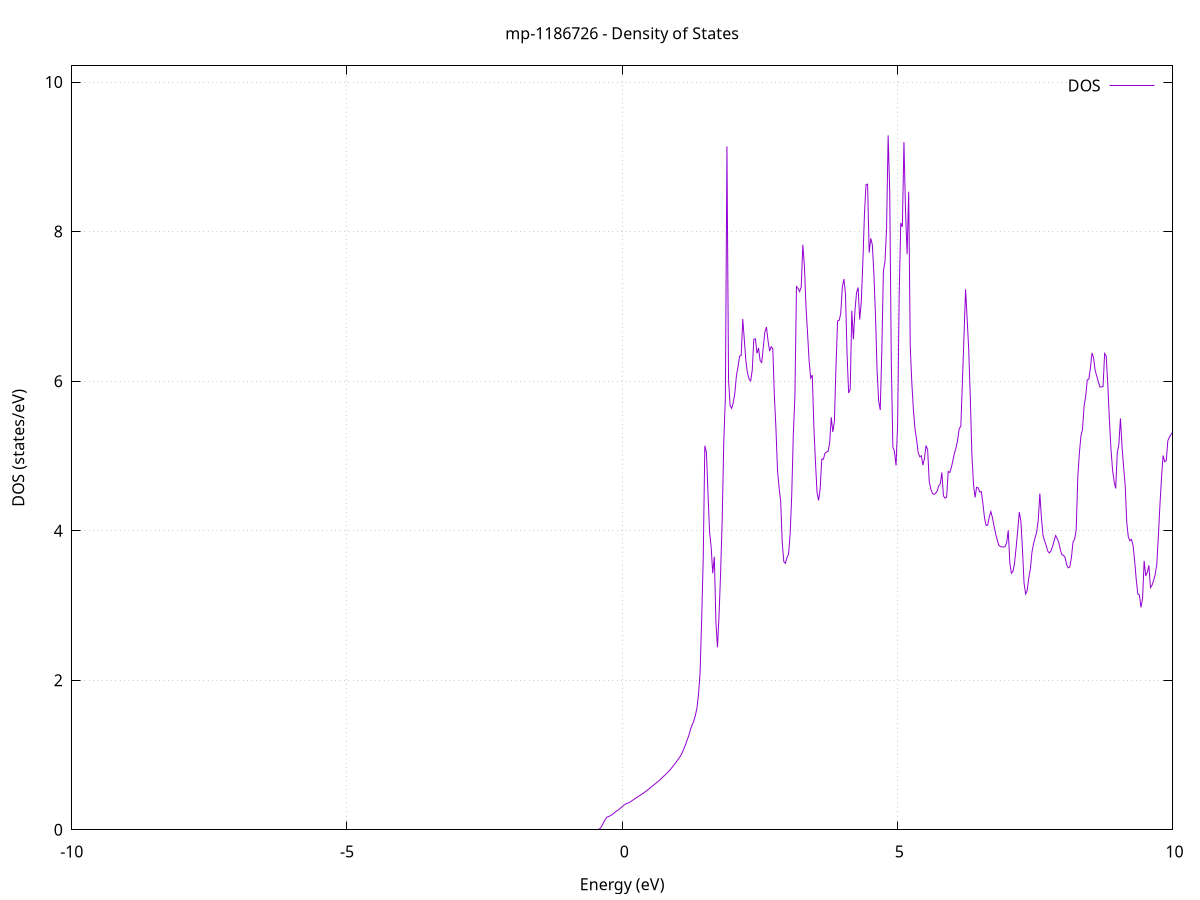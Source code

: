 set title 'mp-1186726 - Density of States'
set xlabel 'Energy (eV)'
set ylabel 'DOS (states/eV)'
set grid
set xrange [-10:10]
set yrange [0:10.216]
set xzeroaxis lt -1
set terminal png size 800,600
set output 'mp-1186726_dos_gnuplot.png'
plot '-' using 1:2 with lines title 'DOS'
-39.471600 0.000000
-39.442800 0.000000
-39.414100 0.000000
-39.385400 0.000000
-39.356700 0.000000
-39.328000 0.000000
-39.299300 0.000000
-39.270600 0.000000
-39.241900 0.000000
-39.213100 0.000000
-39.184400 0.000000
-39.155700 0.000000
-39.127000 0.000000
-39.098300 0.000000
-39.069600 0.000000
-39.040900 0.000000
-39.012100 0.000000
-38.983400 0.000000
-38.954700 0.000000
-38.926000 0.000000
-38.897300 0.000000
-38.868600 0.000000
-38.839900 0.000000
-38.811200 0.000000
-38.782400 0.000000
-38.753700 0.000000
-38.725000 0.000000
-38.696300 0.000000
-38.667600 0.000000
-38.638900 0.000000
-38.610200 0.000000
-38.581400 0.000000
-38.552700 0.000000
-38.524000 0.000000
-38.495300 0.000000
-38.466600 0.000000
-38.437900 0.000000
-38.409200 0.000000
-38.380500 0.000000
-38.351700 0.000000
-38.323000 0.000000
-38.294300 0.000000
-38.265600 0.000000
-38.236900 0.000000
-38.208200 0.000000
-38.179500 0.000000
-38.150700 0.000000
-38.122000 0.000000
-38.093300 0.000000
-38.064600 0.000000
-38.035900 0.000000
-38.007200 0.000000
-37.978500 0.000000
-37.949800 0.000000
-37.921000 0.000000
-37.892300 0.000000
-37.863600 0.000000
-37.834900 0.000000
-37.806200 0.000000
-37.777500 0.000000
-37.748800 0.000000
-37.720000 0.000000
-37.691300 0.000000
-37.662600 0.000000
-37.633900 0.000000
-37.605200 0.000000
-37.576500 0.000000
-37.547800 0.000000
-37.519100 0.000000
-37.490300 0.000000
-37.461600 0.000000
-37.432900 0.000000
-37.404200 0.000000
-37.375500 0.000000
-37.346800 0.000000
-37.318100 0.000000
-37.289300 0.000000
-37.260600 0.000000
-37.231900 0.000000
-37.203200 0.000000
-37.174500 0.000000
-37.145800 0.000000
-37.117100 0.000000
-37.088400 0.000000
-37.059600 0.000000
-37.030900 0.000000
-37.002200 0.000000
-36.973500 0.000000
-36.944800 0.000000
-36.916100 0.000000
-36.887400 0.000000
-36.858600 0.000000
-36.829900 0.000000
-36.801200 0.000000
-36.772500 0.000000
-36.743800 0.000000
-36.715100 0.000000
-36.686400 0.000000
-36.657600 0.000000
-36.628900 0.000000
-36.600200 0.000000
-36.571500 0.000000
-36.542800 0.000000
-36.514100 0.000000
-36.485400 0.000000
-36.456700 0.000000
-36.427900 0.000000
-36.399200 0.000000
-36.370500 0.000000
-36.341800 0.000000
-36.313100 0.000000
-36.284400 0.000000
-36.255700 0.000000
-36.226900 0.000000
-36.198200 0.000000
-36.169500 0.000000
-36.140800 0.000000
-36.112100 0.000000
-36.083400 0.000000
-36.054700 0.000000
-36.026000 0.000000
-35.997200 0.000000
-35.968500 0.000000
-35.939800 0.000000
-35.911100 0.000000
-35.882400 0.000000
-35.853700 0.000000
-35.825000 0.000000
-35.796200 0.000000
-35.767500 0.000000
-35.738800 0.000000
-35.710100 0.000000
-35.681400 0.000000
-35.652700 0.000000
-35.624000 0.000000
-35.595300 0.000000
-35.566500 0.000000
-35.537800 0.000000
-35.509100 0.000000
-35.480400 0.000000
-35.451700 0.000000
-35.423000 0.000000
-35.394300 0.000000
-35.365500 0.000000
-35.336800 0.000000
-35.308100 0.000000
-35.279400 0.000000
-35.250700 0.000000
-35.222000 0.000000
-35.193300 0.000000
-35.164600 0.000000
-35.135800 0.000000
-35.107100 0.000000
-35.078400 0.000000
-35.049700 0.000000
-35.021000 0.000000
-34.992300 0.000000
-34.963600 0.000000
-34.934800 0.000000
-34.906100 0.000000
-34.877400 0.000000
-34.848700 0.000000
-34.820000 0.000000
-34.791300 0.000000
-34.762600 0.000000
-34.733900 0.000000
-34.705100 0.000000
-34.676400 0.000000
-34.647700 0.000000
-34.619000 0.000000
-34.590300 0.000000
-34.561600 0.000000
-34.532900 0.000000
-34.504100 0.000000
-34.475400 0.000000
-34.446700 0.000000
-34.418000 0.000000
-34.389300 0.000000
-34.360600 0.000000
-34.331900 0.000000
-34.303200 0.000000
-34.274400 0.000000
-34.245700 0.000000
-34.217000 0.000000
-34.188300 0.000000
-34.159600 0.000000
-34.130900 0.000000
-34.102200 0.000000
-34.073400 0.000000
-34.044700 0.000000
-34.016000 0.000000
-33.987300 0.000000
-33.958600 0.000000
-33.929900 0.000000
-33.901200 0.000000
-33.872500 0.000000
-33.843700 0.000000
-33.815000 0.000000
-33.786300 0.000000
-33.757600 0.000000
-33.728900 0.000000
-33.700200 0.000000
-33.671500 0.000000
-33.642700 0.000000
-33.614000 0.000000
-33.585300 0.000000
-33.556600 0.000000
-33.527900 0.000000
-33.499200 0.000000
-33.470500 0.000000
-33.441700 0.000000
-33.413000 0.000000
-33.384300 0.000000
-33.355600 0.000000
-33.326900 0.000000
-33.298200 0.000000
-33.269500 0.000000
-33.240800 0.000000
-33.212000 0.000000
-33.183300 0.000000
-33.154600 0.000000
-33.125900 0.000000
-33.097200 0.000000
-33.068500 0.000000
-33.039800 0.000000
-33.011000 0.000000
-32.982300 0.000000
-32.953600 0.000000
-32.924900 0.000000
-32.896200 0.000000
-32.867500 0.000000
-32.838800 0.000000
-32.810100 0.023000
-32.781300 17.461200
-32.752600 50.785400
-32.723900 35.321700
-32.695200 70.870300
-32.666500 26.586000
-32.637800 0.000000
-32.609100 0.000000
-32.580300 0.000000
-32.551600 0.000000
-32.522900 0.000000
-32.494200 0.000000
-32.465500 0.000000
-32.436800 0.000000
-32.408100 0.000000
-32.379400 0.000000
-32.350600 0.000000
-32.321900 0.000000
-32.293200 0.000000
-32.264500 0.000000
-32.235800 0.000000
-32.207100 0.000000
-32.178400 0.000000
-32.149600 0.000000
-32.120900 0.000000
-32.092200 0.000000
-32.063500 0.000000
-32.034800 0.000000
-32.006100 0.000000
-31.977400 0.000000
-31.948700 0.000000
-31.919900 0.000000
-31.891200 0.000000
-31.862500 0.000000
-31.833800 0.000000
-31.805100 0.000000
-31.776400 0.000000
-31.747700 0.000000
-31.718900 0.000000
-31.690200 0.000000
-31.661500 0.000000
-31.632800 0.000000
-31.604100 0.000000
-31.575400 0.000000
-31.546700 0.000000
-31.518000 0.000000
-31.489200 0.000000
-31.460500 0.000000
-31.431800 0.000000
-31.403100 0.000000
-31.374400 0.000000
-31.345700 0.000000
-31.317000 0.000000
-31.288200 0.000000
-31.259500 0.000000
-31.230800 0.000000
-31.202100 0.000000
-31.173400 0.000000
-31.144700 0.000000
-31.116000 0.000000
-31.087300 0.000000
-31.058500 0.000000
-31.029800 0.000000
-31.001100 0.000000
-30.972400 0.000000
-30.943700 0.000000
-30.915000 0.000000
-30.886300 0.000000
-30.857500 0.000000
-30.828800 0.000000
-30.800100 0.000000
-30.771400 0.000000
-30.742700 0.000000
-30.714000 0.000000
-30.685300 0.000000
-30.656600 0.000000
-30.627800 0.000000
-30.599100 0.000000
-30.570400 0.000000
-30.541700 0.000000
-30.513000 0.000000
-30.484300 0.000000
-30.455600 0.000000
-30.426800 0.000000
-30.398100 0.000000
-30.369400 0.000000
-30.340700 0.000000
-30.312000 0.000000
-30.283300 0.000000
-30.254600 0.000000
-30.225900 0.000000
-30.197100 0.000000
-30.168400 0.000000
-30.139700 0.000000
-30.111000 0.000000
-30.082300 0.000000
-30.053600 0.000000
-30.024900 0.000000
-29.996100 0.000000
-29.967400 0.000000
-29.938700 0.000000
-29.910000 0.000000
-29.881300 0.000000
-29.852600 0.000000
-29.823900 0.000000
-29.795100 0.000000
-29.766400 0.000000
-29.737700 0.000000
-29.709000 0.000000
-29.680300 0.000000
-29.651600 0.000000
-29.622900 0.000000
-29.594200 0.000000
-29.565400 0.000000
-29.536700 0.000000
-29.508000 0.000000
-29.479300 0.000000
-29.450600 0.000000
-29.421900 0.000000
-29.393200 0.000000
-29.364400 0.000000
-29.335700 0.000000
-29.307000 0.000000
-29.278300 0.000000
-29.249600 0.000000
-29.220900 0.000000
-29.192200 0.000000
-29.163500 0.000000
-29.134700 0.000000
-29.106000 0.000000
-29.077300 0.000000
-29.048600 0.000000
-29.019900 0.000000
-28.991200 0.000000
-28.962500 0.000000
-28.933700 0.000000
-28.905000 0.000000
-28.876300 0.000000
-28.847600 0.000000
-28.818900 0.000000
-28.790200 0.000000
-28.761500 0.000000
-28.732800 0.000000
-28.704000 0.000000
-28.675300 0.000000
-28.646600 0.000000
-28.617900 0.000000
-28.589200 0.000000
-28.560500 0.000000
-28.531800 0.000000
-28.503000 0.000000
-28.474300 0.000000
-28.445600 0.000000
-28.416900 0.000000
-28.388200 0.000000
-28.359500 0.000000
-28.330800 0.000000
-28.302100 0.000000
-28.273300 0.000000
-28.244600 0.000000
-28.215900 0.000000
-28.187200 0.000000
-28.158500 0.000000
-28.129800 0.000000
-28.101100 0.000000
-28.072300 0.000000
-28.043600 0.000000
-28.014900 0.000000
-27.986200 0.000000
-27.957500 0.000000
-27.928800 0.000000
-27.900100 0.000000
-27.871400 0.000000
-27.842600 0.000000
-27.813900 0.000000
-27.785200 0.000000
-27.756500 0.000000
-27.727800 0.000000
-27.699100 0.000000
-27.670400 0.000000
-27.641600 0.000000
-27.612900 0.000000
-27.584200 0.000000
-27.555500 0.000000
-27.526800 0.000000
-27.498100 0.000000
-27.469400 0.000000
-27.440700 0.000000
-27.411900 0.000000
-27.383200 0.000000
-27.354500 0.000000
-27.325800 0.000000
-27.297100 0.000000
-27.268400 0.000000
-27.239700 0.000000
-27.210900 0.000000
-27.182200 0.000000
-27.153500 0.000000
-27.124800 0.000000
-27.096100 0.000000
-27.067400 0.000000
-27.038700 0.000000
-27.010000 0.000000
-26.981200 0.000000
-26.952500 0.000000
-26.923800 0.000000
-26.895100 0.000000
-26.866400 0.000000
-26.837700 0.000000
-26.809000 0.000000
-26.780200 0.000000
-26.751500 0.000000
-26.722800 0.000000
-26.694100 0.000000
-26.665400 0.000000
-26.636700 0.000000
-26.608000 0.000000
-26.579200 0.000000
-26.550500 0.000000
-26.521800 0.000000
-26.493100 0.000000
-26.464400 0.000000
-26.435700 0.000000
-26.407000 0.000000
-26.378300 0.000000
-26.349500 0.000000
-26.320800 0.000000
-26.292100 0.000000
-26.263400 0.000000
-26.234700 0.000000
-26.206000 0.000000
-26.177300 0.000000
-26.148500 0.000000
-26.119800 0.000000
-26.091100 0.000000
-26.062400 0.000000
-26.033700 0.000000
-26.005000 0.000000
-25.976300 0.000000
-25.947600 0.000000
-25.918800 0.000000
-25.890100 0.000000
-25.861400 0.000000
-25.832700 0.000000
-25.804000 0.000000
-25.775300 0.000000
-25.746600 0.000000
-25.717800 0.000000
-25.689100 0.000000
-25.660400 0.000000
-25.631700 0.000000
-25.603000 0.000000
-25.574300 0.000000
-25.545600 0.000000
-25.516900 0.000000
-25.488100 0.000000
-25.459400 0.000000
-25.430700 0.000000
-25.402000 0.000000
-25.373300 0.000000
-25.344600 0.000000
-25.315900 0.000000
-25.287100 0.000000
-25.258400 0.000000
-25.229700 0.000000
-25.201000 0.000000
-25.172300 0.000000
-25.143600 0.000000
-25.114900 0.000000
-25.086200 0.000000
-25.057400 0.000000
-25.028700 0.000000
-25.000000 0.000000
-24.971300 0.000000
-24.942600 0.000000
-24.913900 0.000000
-24.885200 0.000000
-24.856400 0.000000
-24.827700 0.000000
-24.799000 0.000000
-24.770300 0.000000
-24.741600 0.000000
-24.712900 0.000000
-24.684200 0.000000
-24.655500 0.000000
-24.626700 0.000000
-24.598000 0.000000
-24.569300 0.000000
-24.540600 0.000000
-24.511900 0.000000
-24.483200 0.000000
-24.454500 0.000000
-24.425700 0.000000
-24.397000 0.000000
-24.368300 0.000000
-24.339600 0.000000
-24.310900 0.000000
-24.282200 0.000000
-24.253500 0.000000
-24.224800 0.000000
-24.196000 0.000000
-24.167300 0.000000
-24.138600 0.000000
-24.109900 0.000000
-24.081200 0.000000
-24.052500 0.000000
-24.023800 0.000000
-23.995000 0.000000
-23.966300 0.000000
-23.937600 0.000000
-23.908900 0.000000
-23.880200 0.000000
-23.851500 0.000000
-23.822800 0.000000
-23.794100 0.000000
-23.765300 0.000000
-23.736600 0.000000
-23.707900 0.000000
-23.679200 0.000000
-23.650500 0.000000
-23.621800 0.000000
-23.593100 0.000000
-23.564300 0.000000
-23.535600 0.000000
-23.506900 0.000000
-23.478200 0.000000
-23.449500 0.000000
-23.420800 0.000000
-23.392100 0.000000
-23.363300 0.000000
-23.334600 0.000000
-23.305900 0.000000
-23.277200 0.000000
-23.248500 0.000000
-23.219800 0.000000
-23.191100 0.000000
-23.162400 0.000000
-23.133600 0.000000
-23.104900 0.000000
-23.076200 0.000000
-23.047500 0.000000
-23.018800 0.000000
-22.990100 0.000000
-22.961400 0.000000
-22.932600 0.000000
-22.903900 0.000000
-22.875200 0.000000
-22.846500 0.000000
-22.817800 0.000000
-22.789100 0.000000
-22.760400 0.000000
-22.731700 0.000000
-22.702900 0.000000
-22.674200 0.000000
-22.645500 0.000000
-22.616800 0.000000
-22.588100 0.000000
-22.559400 0.000000
-22.530700 0.000000
-22.501900 0.000000
-22.473200 0.000000
-22.444500 0.000000
-22.415800 0.000000
-22.387100 0.000000
-22.358400 0.000000
-22.329700 0.000000
-22.301000 0.000000
-22.272200 0.000000
-22.243500 0.000000
-22.214800 0.000000
-22.186100 0.000000
-22.157400 0.000000
-22.128700 0.000000
-22.100000 0.000000
-22.071200 0.000000
-22.042500 0.000000
-22.013800 0.000000
-21.985100 0.000000
-21.956400 0.000000
-21.927700 0.000000
-21.899000 0.000000
-21.870300 0.000000
-21.841500 0.000000
-21.812800 0.000000
-21.784100 0.000000
-21.755400 0.000000
-21.726700 0.000000
-21.698000 0.000000
-21.669300 0.000000
-21.640500 0.000000
-21.611800 0.000000
-21.583100 0.000000
-21.554400 0.000000
-21.525700 0.000000
-21.497000 0.000000
-21.468300 0.000000
-21.439600 0.000000
-21.410800 0.000000
-21.382100 0.000000
-21.353400 0.000000
-21.324700 0.000000
-21.296000 0.000000
-21.267300 0.000000
-21.238600 0.000000
-21.209800 0.000000
-21.181100 0.000000
-21.152400 0.000000
-21.123700 0.000000
-21.095000 0.000000
-21.066300 0.000000
-21.037600 0.000000
-21.008900 0.000000
-20.980100 0.000000
-20.951400 0.000000
-20.922700 0.000000
-20.894000 0.000000
-20.865300 0.000000
-20.836600 0.000000
-20.807900 0.000000
-20.779100 0.000000
-20.750400 0.000000
-20.721700 0.000000
-20.693000 0.000000
-20.664300 0.000000
-20.635600 0.000000
-20.606900 0.000000
-20.578200 0.000000
-20.549400 0.000000
-20.520700 0.000000
-20.492000 0.000000
-20.463300 0.000000
-20.434600 0.000000
-20.405900 0.000000
-20.377200 0.000000
-20.348400 0.000000
-20.319700 0.000000
-20.291000 0.000000
-20.262300 0.000000
-20.233600 0.000000
-20.204900 0.000000
-20.176200 0.000000
-20.147500 0.000000
-20.118700 0.000000
-20.090000 0.000000
-20.061300 0.000000
-20.032600 0.000000
-20.003900 0.000000
-19.975200 0.000000
-19.946500 0.000000
-19.917700 0.000000
-19.889000 0.000000
-19.860300 0.000000
-19.831600 0.000000
-19.802900 0.000000
-19.774200 0.000000
-19.745500 0.000000
-19.716700 0.000000
-19.688000 0.000000
-19.659300 0.000000
-19.630600 0.000000
-19.601900 0.000000
-19.573200 0.000000
-19.544500 0.000000
-19.515800 0.000000
-19.487000 0.000000
-19.458300 0.000000
-19.429600 0.000000
-19.400900 0.000000
-19.372200 0.000000
-19.343500 0.000000
-19.314800 0.000000
-19.286000 0.000000
-19.257300 0.000000
-19.228600 0.000000
-19.199900 0.000000
-19.171200 0.000000
-19.142500 0.000000
-19.113800 0.000000
-19.085100 0.000000
-19.056300 0.000000
-19.027600 0.000000
-18.998900 0.000000
-18.970200 0.000000
-18.941500 0.000000
-18.912800 0.000000
-18.884100 0.000000
-18.855300 0.000000
-18.826600 0.000000
-18.797900 0.000000
-18.769200 0.000000
-18.740500 0.000000
-18.711800 0.000000
-18.683100 0.000000
-18.654400 0.000000
-18.625600 0.000000
-18.596900 0.000000
-18.568200 0.000000
-18.539500 0.000000
-18.510800 0.000000
-18.482100 0.000000
-18.453400 0.000000
-18.424600 0.000000
-18.395900 0.000000
-18.367200 0.000000
-18.338500 0.000000
-18.309800 0.000000
-18.281100 0.000000
-18.252400 0.000000
-18.223700 0.000000
-18.194900 0.000000
-18.166200 0.000000
-18.137500 0.000000
-18.108800 0.000000
-18.080100 0.000000
-18.051400 0.000000
-18.022700 0.000000
-17.993900 0.000000
-17.965200 0.000000
-17.936500 0.000000
-17.907800 0.000000
-17.879100 0.000000
-17.850400 0.000000
-17.821700 0.000000
-17.793000 0.000000
-17.764200 0.000000
-17.735500 0.000000
-17.706800 0.000000
-17.678100 0.000000
-17.649400 0.000000
-17.620700 0.000000
-17.592000 0.000000
-17.563200 0.000000
-17.534500 0.000000
-17.505800 0.000000
-17.477100 0.000000
-17.448400 0.000000
-17.419700 0.000000
-17.391000 0.000000
-17.362300 0.000000
-17.333500 0.000000
-17.304800 0.000000
-17.276100 0.000000
-17.247400 0.000000
-17.218700 0.000000
-17.190000 0.000000
-17.161300 0.000000
-17.132500 0.000000
-17.103800 0.000000
-17.075100 0.000000
-17.046400 0.000000
-17.017700 0.000000
-16.989000 0.000000
-16.960300 0.000000
-16.931600 0.000000
-16.902800 0.000000
-16.874100 0.000000
-16.845400 0.000000
-16.816700 0.000000
-16.788000 0.000000
-16.759300 0.000000
-16.730600 0.000000
-16.701800 0.000000
-16.673100 0.000000
-16.644400 0.000000
-16.615700 0.000000
-16.587000 0.000000
-16.558300 0.000000
-16.529600 2.778400
-16.500800 17.483300
-16.472100 180.950000
-16.443400 111.998100
-16.414700 0.000000
-16.386000 0.000000
-16.357300 0.000000
-16.328600 0.000000
-16.299900 0.000000
-16.271100 0.000000
-16.242400 0.000000
-16.213700 0.000000
-16.185000 0.000000
-16.156300 0.000000
-16.127600 0.000000
-16.098900 0.000000
-16.070100 0.000000
-16.041400 0.000000
-16.012700 0.000000
-15.984000 0.000000
-15.955300 0.000000
-15.926600 0.000000
-15.897900 0.000000
-15.869200 0.000000
-15.840400 0.000000
-15.811700 0.000000
-15.783000 0.000000
-15.754300 0.000000
-15.725600 0.000000
-15.696900 0.000000
-15.668200 0.000000
-15.639400 0.000000
-15.610700 0.000000
-15.582000 0.000000
-15.553300 0.000000
-15.524600 0.000000
-15.495900 0.000000
-15.467200 0.000000
-15.438500 0.000000
-15.409700 0.000000
-15.381000 0.000000
-15.352300 0.000000
-15.323600 2.869200
-15.294900 6.131300
-15.266200 7.547600
-15.237500 9.651800
-15.208700 13.500300
-15.180000 14.794000
-15.151300 16.341700
-15.122600 13.351800
-15.093900 22.859800
-15.065200 22.363700
-15.036500 16.839900
-15.007800 40.234300
-14.979000 17.235000
-14.950300 5.604100
-14.921600 11.435200
-14.892900 23.052100
-14.864200 21.247500
-14.835500 15.689100
-14.806800 19.904400
-14.778000 27.163700
-14.749300 21.876000
-14.720600 22.409700
-14.691900 21.757600
-14.663200 21.426600
-14.634500 33.295300
-14.605800 24.805500
-14.577100 24.858200
-14.548300 42.237300
-14.519600 49.398400
-14.490900 37.647800
-14.462200 0.912500
-14.433500 0.000000
-14.404800 0.000000
-14.376100 0.000000
-14.347300 0.000000
-14.318600 0.000000
-14.289900 0.000000
-14.261200 0.000000
-14.232500 0.000000
-14.203800 0.000000
-14.175100 0.000000
-14.146400 0.000000
-14.117600 0.000000
-14.088900 0.000000
-14.060200 0.000000
-14.031500 0.000000
-14.002800 0.000000
-13.974100 0.000000
-13.945400 0.000000
-13.916600 0.000000
-13.887900 0.000000
-13.859200 0.000000
-13.830500 0.000000
-13.801800 0.000000
-13.773100 0.000000
-13.744400 0.000000
-13.715700 0.000000
-13.686900 0.000000
-13.658200 0.000000
-13.629500 0.000000
-13.600800 0.000000
-13.572100 0.000000
-13.543400 0.000000
-13.514700 0.000000
-13.485900 0.000000
-13.457200 0.000000
-13.428500 0.000000
-13.399800 0.000000
-13.371100 0.000000
-13.342400 0.000000
-13.313700 0.000000
-13.285000 0.000000
-13.256200 0.000000
-13.227500 0.000000
-13.198800 0.000000
-13.170100 0.000000
-13.141400 0.000000
-13.112700 0.000000
-13.084000 0.000000
-13.055200 0.000000
-13.026500 0.000000
-12.997800 0.000000
-12.969100 0.000000
-12.940400 0.000000
-12.911700 0.000000
-12.883000 0.000000
-12.854200 0.000000
-12.825500 0.000000
-12.796800 0.000000
-12.768100 0.000000
-12.739400 0.000000
-12.710700 0.000000
-12.682000 0.000000
-12.653300 0.000000
-12.624500 0.000000
-12.595800 0.000000
-12.567100 0.000000
-12.538400 0.000000
-12.509700 0.000000
-12.481000 0.000000
-12.452300 0.000000
-12.423500 0.000000
-12.394800 0.000000
-12.366100 0.000000
-12.337400 0.000000
-12.308700 0.000000
-12.280000 0.000000
-12.251300 0.000000
-12.222600 0.000000
-12.193800 0.000000
-12.165100 0.000000
-12.136400 0.000000
-12.107700 0.000000
-12.079000 0.000000
-12.050300 0.000000
-12.021600 0.000000
-11.992800 0.000000
-11.964100 0.000000
-11.935400 0.000000
-11.906700 0.000000
-11.878000 0.000000
-11.849300 0.000000
-11.820600 0.000000
-11.791900 0.000000
-11.763100 0.000000
-11.734400 0.000000
-11.705700 0.000000
-11.677000 0.000000
-11.648300 0.000000
-11.619600 0.000000
-11.590900 0.000000
-11.562100 0.000000
-11.533400 0.000000
-11.504700 0.000000
-11.476000 0.000000
-11.447300 0.000000
-11.418600 0.000000
-11.389900 0.000000
-11.361200 0.000000
-11.332400 0.000000
-11.303700 0.000000
-11.275000 0.000000
-11.246300 0.000000
-11.217600 0.000000
-11.188900 0.000000
-11.160200 0.000000
-11.131400 0.000000
-11.102700 0.000000
-11.074000 0.000000
-11.045300 0.000000
-11.016600 0.000000
-10.987900 0.000000
-10.959200 0.000000
-10.930500 0.000000
-10.901700 0.000000
-10.873000 0.000000
-10.844300 0.000000
-10.815600 0.000000
-10.786900 0.000000
-10.758200 0.000000
-10.729500 0.000000
-10.700700 0.000000
-10.672000 0.000000
-10.643300 0.000000
-10.614600 0.000000
-10.585900 0.000000
-10.557200 0.000000
-10.528500 0.000000
-10.499800 0.000000
-10.471000 0.000000
-10.442300 0.000000
-10.413600 0.000000
-10.384900 0.000000
-10.356200 0.000000
-10.327500 0.000000
-10.298800 0.000000
-10.270000 0.000000
-10.241300 0.000000
-10.212600 0.000000
-10.183900 0.000000
-10.155200 0.000000
-10.126500 0.000000
-10.097800 0.000000
-10.069100 0.000000
-10.040300 0.000000
-10.011600 0.000000
-9.982900 0.000000
-9.954200 0.000000
-9.925500 0.000000
-9.896800 0.000000
-9.868100 0.000000
-9.839300 0.000000
-9.810600 0.000000
-9.781900 0.000000
-9.753200 0.000000
-9.724500 0.000000
-9.695800 0.000000
-9.667100 0.000000
-9.638300 0.000000
-9.609600 0.000000
-9.580900 0.000000
-9.552200 0.000000
-9.523500 0.000000
-9.494800 0.000000
-9.466100 0.000000
-9.437400 0.000000
-9.408600 0.000000
-9.379900 0.000000
-9.351200 0.000000
-9.322500 0.000000
-9.293800 0.000000
-9.265100 0.000000
-9.236400 0.000000
-9.207600 0.000000
-9.178900 0.000000
-9.150200 0.000000
-9.121500 0.000000
-9.092800 0.000000
-9.064100 0.000000
-9.035400 0.000000
-9.006700 0.000000
-8.977900 0.000000
-8.949200 0.000000
-8.920500 0.000000
-8.891800 0.000000
-8.863100 0.000000
-8.834400 0.000000
-8.805700 0.000000
-8.776900 0.000000
-8.748200 0.000000
-8.719500 0.000000
-8.690800 0.000000
-8.662100 0.000000
-8.633400 0.000000
-8.604700 0.000000
-8.576000 0.000000
-8.547200 0.000000
-8.518500 0.000000
-8.489800 0.000000
-8.461100 0.000000
-8.432400 0.000000
-8.403700 0.000000
-8.375000 0.000000
-8.346200 0.000000
-8.317500 0.000000
-8.288800 0.000000
-8.260100 0.000000
-8.231400 0.000000
-8.202700 0.000000
-8.174000 0.000000
-8.145300 0.000000
-8.116500 0.000000
-8.087800 0.000000
-8.059100 0.000000
-8.030400 0.000000
-8.001700 0.000000
-7.973000 0.000000
-7.944300 0.000000
-7.915500 0.000000
-7.886800 0.000000
-7.858100 0.000000
-7.829400 0.000000
-7.800700 0.000000
-7.772000 0.000000
-7.743300 0.000000
-7.714600 0.000000
-7.685800 0.000000
-7.657100 0.000000
-7.628400 0.000000
-7.599700 0.000000
-7.571000 0.000000
-7.542300 0.000000
-7.513600 0.000000
-7.484800 0.000000
-7.456100 0.000000
-7.427400 0.000000
-7.398700 0.000000
-7.370000 0.000000
-7.341300 0.000000
-7.312600 0.000000
-7.283900 0.000000
-7.255100 0.000000
-7.226400 0.000000
-7.197700 0.000000
-7.169000 0.000000
-7.140300 0.000000
-7.111600 0.000000
-7.082900 0.000000
-7.054100 0.000000
-7.025400 0.000000
-6.996700 0.000000
-6.968000 0.000000
-6.939300 0.000000
-6.910600 0.000000
-6.881900 0.000000
-6.853200 0.000000
-6.824400 0.000000
-6.795700 0.000000
-6.767000 0.000000
-6.738300 0.000000
-6.709600 0.000000
-6.680900 0.000000
-6.652200 0.000000
-6.623400 0.000000
-6.594700 0.000000
-6.566000 0.000000
-6.537300 0.000000
-6.508600 0.000000
-6.479900 0.000000
-6.451200 0.000000
-6.422500 0.000000
-6.393700 0.000000
-6.365000 0.000000
-6.336300 0.000000
-6.307600 0.000000
-6.278900 0.000000
-6.250200 0.000000
-6.221500 0.000000
-6.192700 0.000000
-6.164000 0.000000
-6.135300 0.000000
-6.106600 0.000000
-6.077900 0.000000
-6.049200 0.000000
-6.020500 0.000000
-5.991700 0.000000
-5.963000 0.000000
-5.934300 0.000000
-5.905600 0.000000
-5.876900 0.000000
-5.848200 0.000000
-5.819500 0.000000
-5.790800 0.000000
-5.762000 0.000000
-5.733300 0.000000
-5.704600 0.000000
-5.675900 0.000000
-5.647200 0.000000
-5.618500 0.000000
-5.589800 0.000000
-5.561000 0.000000
-5.532300 0.000000
-5.503600 0.000000
-5.474900 0.000000
-5.446200 0.000000
-5.417500 0.000000
-5.388800 0.000000
-5.360100 0.000000
-5.331300 0.000000
-5.302600 0.000000
-5.273900 0.000000
-5.245200 0.000000
-5.216500 0.000000
-5.187800 0.000000
-5.159100 0.000000
-5.130300 0.000000
-5.101600 0.000000
-5.072900 0.000000
-5.044200 0.000000
-5.015500 0.000000
-4.986800 0.000000
-4.958100 0.000000
-4.929400 0.000000
-4.900600 0.000000
-4.871900 0.000000
-4.843200 0.000000
-4.814500 0.000000
-4.785800 0.000000
-4.757100 0.000000
-4.728400 0.000000
-4.699600 0.000000
-4.670900 0.000000
-4.642200 0.000000
-4.613500 0.000000
-4.584800 0.000000
-4.556100 0.000000
-4.527400 0.000000
-4.498700 0.000000
-4.469900 0.000000
-4.441200 0.000000
-4.412500 0.000000
-4.383800 0.000000
-4.355100 0.000000
-4.326400 0.000000
-4.297700 0.000000
-4.268900 0.000000
-4.240200 0.000000
-4.211500 0.000000
-4.182800 0.000000
-4.154100 0.000000
-4.125400 0.000000
-4.096700 0.000000
-4.068000 0.000000
-4.039200 0.000000
-4.010500 0.000000
-3.981800 0.000000
-3.953100 0.000000
-3.924400 0.000000
-3.895700 0.000000
-3.867000 0.000000
-3.838200 0.000000
-3.809500 0.000000
-3.780800 0.000000
-3.752100 0.000000
-3.723400 0.000000
-3.694700 0.000000
-3.666000 0.000000
-3.637300 0.000000
-3.608500 0.000000
-3.579800 0.000000
-3.551100 0.000000
-3.522400 0.000000
-3.493700 0.000000
-3.465000 0.000000
-3.436300 0.000000
-3.407500 0.000000
-3.378800 0.000000
-3.350100 0.000000
-3.321400 0.000000
-3.292700 0.000000
-3.264000 0.000000
-3.235300 0.000000
-3.206600 0.000000
-3.177800 0.000000
-3.149100 0.000000
-3.120400 0.000000
-3.091700 0.000000
-3.063000 0.000000
-3.034300 0.000000
-3.005600 0.000000
-2.976800 0.000000
-2.948100 0.000000
-2.919400 0.000000
-2.890700 0.000000
-2.862000 0.000000
-2.833300 0.000000
-2.804600 0.000000
-2.775800 0.000000
-2.747100 0.000000
-2.718400 0.000000
-2.689700 0.000000
-2.661000 0.000000
-2.632300 0.000000
-2.603600 0.000000
-2.574900 0.000000
-2.546100 0.000000
-2.517400 0.000000
-2.488700 0.000000
-2.460000 0.000000
-2.431300 0.000000
-2.402600 0.000000
-2.373900 0.000000
-2.345100 0.000000
-2.316400 0.000000
-2.287700 0.000000
-2.259000 0.000000
-2.230300 0.000000
-2.201600 0.000000
-2.172900 0.000000
-2.144200 0.000000
-2.115400 0.000000
-2.086700 0.000000
-2.058000 0.000000
-2.029300 0.000000
-2.000600 0.000000
-1.971900 0.000000
-1.943200 0.000000
-1.914400 0.000000
-1.885700 0.000000
-1.857000 0.000000
-1.828300 0.000000
-1.799600 0.000000
-1.770900 0.000000
-1.742200 0.000000
-1.713500 0.000000
-1.684700 0.000000
-1.656000 0.000000
-1.627300 0.000000
-1.598600 0.000000
-1.569900 0.000000
-1.541200 0.000000
-1.512500 0.000000
-1.483700 0.000000
-1.455000 0.000000
-1.426300 0.000000
-1.397600 0.000000
-1.368900 0.000000
-1.340200 0.000000
-1.311500 0.000000
-1.282800 0.000000
-1.254000 0.000000
-1.225300 0.000000
-1.196600 0.000000
-1.167900 0.000000
-1.139200 0.000000
-1.110500 0.000000
-1.081800 0.000000
-1.053000 0.000000
-1.024300 0.000000
-0.995600 0.000000
-0.966900 0.000000
-0.938200 0.000000
-0.909500 0.000000
-0.880800 0.000000
-0.852100 0.000000
-0.823300 0.000000
-0.794600 0.000000
-0.765900 0.000000
-0.737200 0.000000
-0.708500 0.000000
-0.679800 0.000000
-0.651100 0.000000
-0.622300 0.000000
-0.593600 0.000000
-0.564900 0.000000
-0.536200 0.000000
-0.507500 0.000000
-0.478800 0.000000
-0.450100 0.000000
-0.421400 0.006100
-0.392600 0.024900
-0.363900 0.056500
-0.335200 0.100900
-0.306500 0.137200
-0.277800 0.169000
-0.249100 0.175900
-0.220400 0.186200
-0.191600 0.199300
-0.162900 0.214200
-0.134200 0.231000
-0.105500 0.249600
-0.076800 0.261400
-0.048100 0.279000
-0.019400 0.297100
0.009300 0.315700
0.038100 0.332600
0.066800 0.345800
0.095500 0.355300
0.124200 0.361600
0.152900 0.376700
0.181600 0.390500
0.210300 0.404600
0.239100 0.418700
0.267800 0.432700
0.296500 0.446600
0.325200 0.460300
0.353900 0.474400
0.382600 0.489000
0.411300 0.503700
0.440100 0.518800
0.468800 0.535000
0.497500 0.552300
0.526200 0.570300
0.554900 0.588100
0.583600 0.604700
0.612300 0.621500
0.641000 0.638600
0.669800 0.655800
0.698500 0.677000
0.727200 0.697200
0.755900 0.716900
0.784600 0.737000
0.813300 0.757700
0.842000 0.778800
0.870800 0.800400
0.899500 0.826600
0.928200 0.853800
0.956900 0.881600
0.985600 0.909700
1.014300 0.938800
1.043000 0.968700
1.071700 1.001600
1.100500 1.047600
1.129200 1.096600
1.157900 1.150400
1.186600 1.212100
1.215300 1.269400
1.244000 1.347400
1.272700 1.403200
1.301500 1.453500
1.330200 1.528000
1.358900 1.627400
1.387600 1.812300
1.416300 2.097900
1.445000 2.816700
1.473700 3.644600
1.502400 5.136200
1.531200 5.046200
1.559900 4.500100
1.588600 3.982100
1.617300 3.780700
1.646000 3.429700
1.674700 3.651300
1.703400 2.781200
1.732200 2.440000
1.760900 2.869000
1.789600 3.449700
1.818300 4.159800
1.847000 5.201700
1.875700 5.783200
1.904400 9.139000
1.933100 6.021300
1.961900 5.671500
1.990600 5.636300
2.019300 5.713200
2.048000 5.841100
2.076700 6.076500
2.105400 6.190900
2.134100 6.334200
2.162900 6.342300
2.191600 6.830300
2.220300 6.548800
2.249000 6.263900
2.277700 6.108500
2.306400 6.028200
2.335100 6.001500
2.363800 6.145500
2.392600 6.559600
2.421300 6.566600
2.450000 6.371800
2.478700 6.442500
2.507400 6.273400
2.536100 6.249300
2.564800 6.454200
2.593600 6.657900
2.622300 6.723100
2.651000 6.537900
2.679700 6.401300
2.708400 6.459700
2.737100 6.434300
2.765800 5.807700
2.794500 5.369200
2.823300 4.800700
2.852000 4.576500
2.880700 4.388800
2.909400 3.831700
2.938100 3.584300
2.966800 3.563700
2.995500 3.643100
3.024300 3.687600
3.053000 3.961600
3.081700 4.482800
3.110400 5.293500
3.139100 5.794700
3.167800 7.264300
3.196500 7.239000
3.225200 7.196900
3.254000 7.258300
3.282700 7.823600
3.311400 7.544800
3.340100 7.003200
3.368800 6.643400
3.397500 6.266800
3.426200 6.039200
3.455000 6.081700
3.483700 5.385800
3.512400 4.923100
3.541100 4.512200
3.569800 4.404100
3.598500 4.563400
3.627200 4.958000
3.655900 4.954400
3.684700 5.034300
3.713400 5.052300
3.742100 5.059900
3.770800 5.173900
3.799500 5.516800
3.828200 5.320600
3.856900 5.460600
3.885700 6.205800
3.914400 6.805100
3.943100 6.813200
3.971800 6.900400
4.000500 7.257800
4.029200 7.365600
4.057900 7.167700
4.086700 6.364000
4.115400 5.841600
4.144100 5.889700
4.172800 6.941500
4.201500 6.559800
4.230200 6.939900
4.258900 7.181400
4.287600 7.252800
4.316400 6.823300
4.345100 7.055400
4.373800 7.594300
4.402500 8.227100
4.431200 8.628400
4.459900 8.634600
4.488600 7.718100
4.517400 7.909100
4.546100 7.824200
4.574800 7.424200
4.603500 6.880000
4.632200 6.140600
4.660900 5.736300
4.689600 5.613400
4.718300 6.403900
4.747100 7.467800
4.775800 7.602600
4.804500 8.035500
4.833200 9.286900
4.861900 8.532000
4.890600 6.264800
4.919300 5.116200
4.948100 5.061500
4.976800 4.871200
5.005500 5.418300
5.034200 7.171700
5.062900 8.115800
5.091600 8.064100
5.120300 9.197000
5.149000 8.277200
5.177800 7.697400
5.206500 8.533000
5.235200 6.456200
5.263900 5.969200
5.292600 5.612800
5.321300 5.358400
5.350000 5.219700
5.378800 5.043300
5.407500 4.988900
5.436200 5.002200
5.464900 4.877700
5.493600 4.968100
5.522300 5.139000
5.551000 5.081800
5.579700 4.658500
5.608500 4.559200
5.637200 4.498100
5.665900 4.486100
5.694600 4.496700
5.723300 4.531700
5.752000 4.599300
5.780700 4.626700
5.809500 4.778900
5.838200 4.465400
5.866900 4.435300
5.895600 4.447400
5.924300 4.791400
5.953000 4.778500
5.981700 4.843000
6.010400 4.942000
6.039200 5.039000
6.067900 5.111700
6.096600 5.217100
6.125300 5.366600
6.154000 5.394300
6.182700 5.992500
6.211400 6.595300
6.240200 7.227000
6.268900 6.835500
6.297600 6.413300
6.326300 5.774900
6.355000 5.014900
6.383700 4.625400
6.412400 4.445200
6.441100 4.580100
6.469900 4.572600
6.498600 4.516500
6.527300 4.523200
6.556000 4.356400
6.584700 4.169200
6.613400 4.069300
6.642100 4.075500
6.670900 4.184900
6.699600 4.255300
6.728300 4.173400
6.757000 4.062100
6.785700 3.962400
6.814400 3.879400
6.843100 3.808300
6.871800 3.786900
6.900600 3.784100
6.929300 3.780200
6.958000 3.787000
6.986700 3.835600
7.015400 4.005000
7.044100 3.569200
7.072800 3.430000
7.101600 3.455400
7.130300 3.568500
7.159000 3.775300
7.187700 4.007300
7.216400 4.248200
7.245100 4.129700
7.273800 3.751000
7.302600 3.300700
7.331300 3.152700
7.360000 3.201500
7.388700 3.369600
7.417400 3.483700
7.446100 3.711400
7.474800 3.824000
7.503500 3.905500
7.532300 3.983500
7.561000 4.144000
7.589700 4.496400
7.618400 4.170700
7.647100 3.935300
7.675800 3.862500
7.704500 3.805200
7.733300 3.726300
7.762000 3.702400
7.790700 3.726500
7.819400 3.786600
7.848100 3.862400
7.876800 3.934900
7.905500 3.893200
7.934200 3.839700
7.963000 3.741600
7.991700 3.676800
8.020400 3.671000
8.049100 3.639000
8.077800 3.543200
8.106500 3.502800
8.135200 3.516200
8.164000 3.642900
8.192700 3.850500
8.221400 3.883100
8.250100 4.011300
8.278800 4.710100
8.307500 5.032700
8.336200 5.267300
8.364900 5.353300
8.393700 5.668900
8.422400 5.793500
8.451100 6.016500
8.479800 6.027400
8.508500 6.176700
8.537200 6.376800
8.565900 6.313200
8.594700 6.143400
8.623400 6.069300
8.652100 5.992700
8.680800 5.921100
8.709500 5.924200
8.738200 5.926300
8.766900 6.369600
8.795600 6.336300
8.824400 5.954800
8.853100 5.491900
8.881800 5.093000
8.910500 4.815800
8.939200 4.657900
8.967900 4.564600
8.996600 5.041800
9.025400 5.157200
9.054100 5.502000
9.082800 5.125700
9.111500 4.850200
9.140200 4.605600
9.168900 4.109000
9.197600 3.914000
9.226300 3.866100
9.255100 3.882700
9.283800 3.798600
9.312500 3.594500
9.341200 3.348400
9.369900 3.152100
9.398600 3.141000
9.427300 2.973800
9.456100 3.094000
9.484800 3.596700
9.513500 3.394000
9.542200 3.442300
9.570900 3.536500
9.599600 3.239000
9.628300 3.271500
9.657000 3.335600
9.685800 3.417100
9.714500 3.549300
9.743200 3.926200
9.771900 4.344800
9.800600 4.713400
9.829300 5.005800
9.858000 4.921600
9.886800 4.936100
9.915500 5.203700
9.944200 5.249500
9.972900 5.287000
10.001600 5.317100
10.030300 5.059800
10.059000 4.226700
10.087700 3.850600
10.116500 3.406100
10.145200 3.217200
10.173900 2.993800
10.202600 2.613500
10.231300 2.610300
10.260000 2.646200
10.288700 3.321400
10.317500 2.831400
10.346200 2.735500
10.374900 2.526900
10.403600 2.334800
10.432300 2.231300
10.461000 2.162800
10.489700 2.100500
10.518400 2.025400
10.547200 1.943200
10.575900 1.860500
10.604600 1.793400
10.633300 1.756400
10.662000 1.600100
10.690700 1.562000
10.719400 1.487300
10.748200 1.417900
10.776900 1.339000
10.805600 1.231000
10.834300 1.149600
10.863000 1.162700
10.891700 1.134100
10.920400 0.994200
10.949200 0.841400
10.977900 0.786600
11.006600 0.782900
11.035300 0.777100
11.064000 0.784500
11.092700 0.807100
11.121400 0.848200
11.150100 0.938200
11.178900 1.119700
11.207600 1.525300
11.236300 2.212900
11.265000 2.723100
11.293700 3.054400
11.322400 3.225300
11.351100 3.317700
11.379900 3.313900
11.408600 3.302700
11.437300 3.351400
11.466000 3.749400
11.494700 3.839800
11.523400 4.184300
11.552100 5.024300
11.580800 4.830000
11.609600 5.093600
11.638300 5.080200
11.667000 4.999200
11.695700 5.139400
11.724400 5.047000
11.753100 4.997000
11.781800 5.494700
11.810600 5.205600
11.839300 4.478600
11.868000 4.245100
11.896700 4.201900
11.925400 4.038900
11.954100 3.979500
11.982800 3.970100
12.011500 3.983400
12.040300 4.033600
12.069000 4.110400
12.097700 4.235800
12.126400 4.423100
12.155100 4.645800
12.183800 4.800300
12.212500 4.401100
12.241300 4.419400
12.270000 4.476800
12.298700 4.470200
12.327400 4.509200
12.356100 4.596000
12.384800 4.584500
12.413500 5.036000
12.442200 4.812400
12.471000 4.537300
12.499700 4.395100
12.528400 4.341200
12.557100 4.232400
12.585800 4.200500
12.614500 4.097800
12.643200 3.903500
12.672000 3.948200
12.700700 3.961700
12.729400 3.948500
12.758100 3.890400
12.786800 3.959000
12.815500 3.957400
12.844200 3.997400
12.872900 3.921600
12.901700 3.852100
12.930400 3.885500
12.959100 3.915400
12.987800 3.981500
13.016500 4.033800
13.045200 4.094500
13.073900 4.058100
13.102700 4.013400
13.131400 3.996700
13.160100 3.982300
13.188800 3.880300
13.217500 3.763900
13.246200 3.378700
13.274900 3.431000
13.303600 3.541200
13.332400 3.413600
13.361100 3.334300
13.389800 3.261600
13.418500 3.205300
13.447200 3.209100
13.475900 3.161700
13.504600 3.123500
13.533400 3.147900
13.562100 3.285500
13.590800 3.391300
13.619500 3.431300
13.648200 3.466800
13.676900 3.610300
13.705600 3.696300
13.734300 3.841900
13.763100 3.927900
13.791800 4.051200
13.820500 4.210100
13.849200 4.373700
13.877900 4.502500
13.906600 4.608900
13.935300 4.736700
13.964100 4.888900
13.992800 5.059000
14.021500 5.190600
14.050200 5.319200
14.078900 5.391200
14.107600 5.336800
14.136300 5.342200
14.165100 5.389300
14.193800 5.480500
14.222500 5.460500
14.251200 5.390700
14.279900 5.313700
14.308600 5.045800
14.337300 4.896800
14.366000 4.802300
14.394800 4.721700
14.423500 4.621300
14.452200 4.513500
14.480900 4.435300
14.509600 4.586600
14.538300 4.025400
14.567000 3.632800
14.595800 3.464000
14.624500 3.355600
14.653200 3.341200
14.681900 3.583200
14.710600 3.533000
14.739300 3.303200
14.768000 3.022800
14.796700 2.738900
14.825500 2.684400
14.854200 2.759000
14.882900 3.012100
14.911600 3.340900
14.940300 3.943600
14.969000 4.267200
14.997700 4.044600
15.026500 2.860300
15.055200 2.038800
15.083900 1.544900
15.112600 1.204000
15.141300 0.869300
15.170000 0.483900
15.198700 0.319000
15.227400 0.223000
15.256200 0.147000
15.284900 0.083200
15.313600 0.034200
15.342300 0.002900
15.371000 0.000000
15.399700 0.000000
15.428400 0.000000
15.457200 0.000000
15.485900 0.000000
15.514600 0.000000
15.543300 0.000000
15.572000 0.000000
15.600700 0.000000
15.629400 0.000000
15.658100 0.000000
15.686900 0.000000
15.715600 0.000000
15.744300 0.000000
15.773000 0.000000
15.801700 0.000000
15.830400 0.000000
15.859100 0.000000
15.887900 0.000000
15.916600 0.000000
15.945300 0.000000
15.974000 0.000000
16.002700 0.000000
16.031400 0.000000
16.060100 0.000000
16.088800 0.000000
16.117600 0.000000
16.146300 0.000000
16.175000 0.000000
16.203700 0.000000
16.232400 0.000000
16.261100 0.000000
16.289800 0.000000
16.318600 0.000000
16.347300 0.000000
16.376000 0.000000
16.404700 0.000000
16.433400 0.000000
16.462100 0.000000
16.490800 0.000000
16.519500 0.000000
16.548300 0.000000
16.577000 0.000000
16.605700 0.000000
16.634400 0.000000
16.663100 0.000000
16.691800 0.000000
16.720500 0.000000
16.749300 0.000000
16.778000 0.000000
16.806700 0.000000
16.835400 0.000000
16.864100 0.000000
16.892800 0.000000
16.921500 0.000000
16.950200 0.000000
16.979000 0.000000
17.007700 0.000000
17.036400 0.000000
17.065100 0.000000
17.093800 0.000000
17.122500 0.000000
17.151200 0.000000
17.180000 0.000000
17.208700 0.000000
17.237400 0.000000
17.266100 0.000000
17.294800 0.000000
17.323500 0.000000
17.352200 0.000000
17.380900 0.000000
17.409700 0.000000
17.438400 0.000000
17.467100 0.000000
17.495800 0.000000
17.524500 0.000000
17.553200 0.000000
17.581900 0.000000
17.610700 0.000000
17.639400 0.000000
17.668100 0.000000
17.696800 0.000000
17.725500 0.000000
17.754200 0.000000
17.782900 0.000000
17.811700 0.000000
17.840400 0.000000
17.869100 0.000000
17.897800 0.000000
17.926500 0.000000
17.955200 0.000000
e
